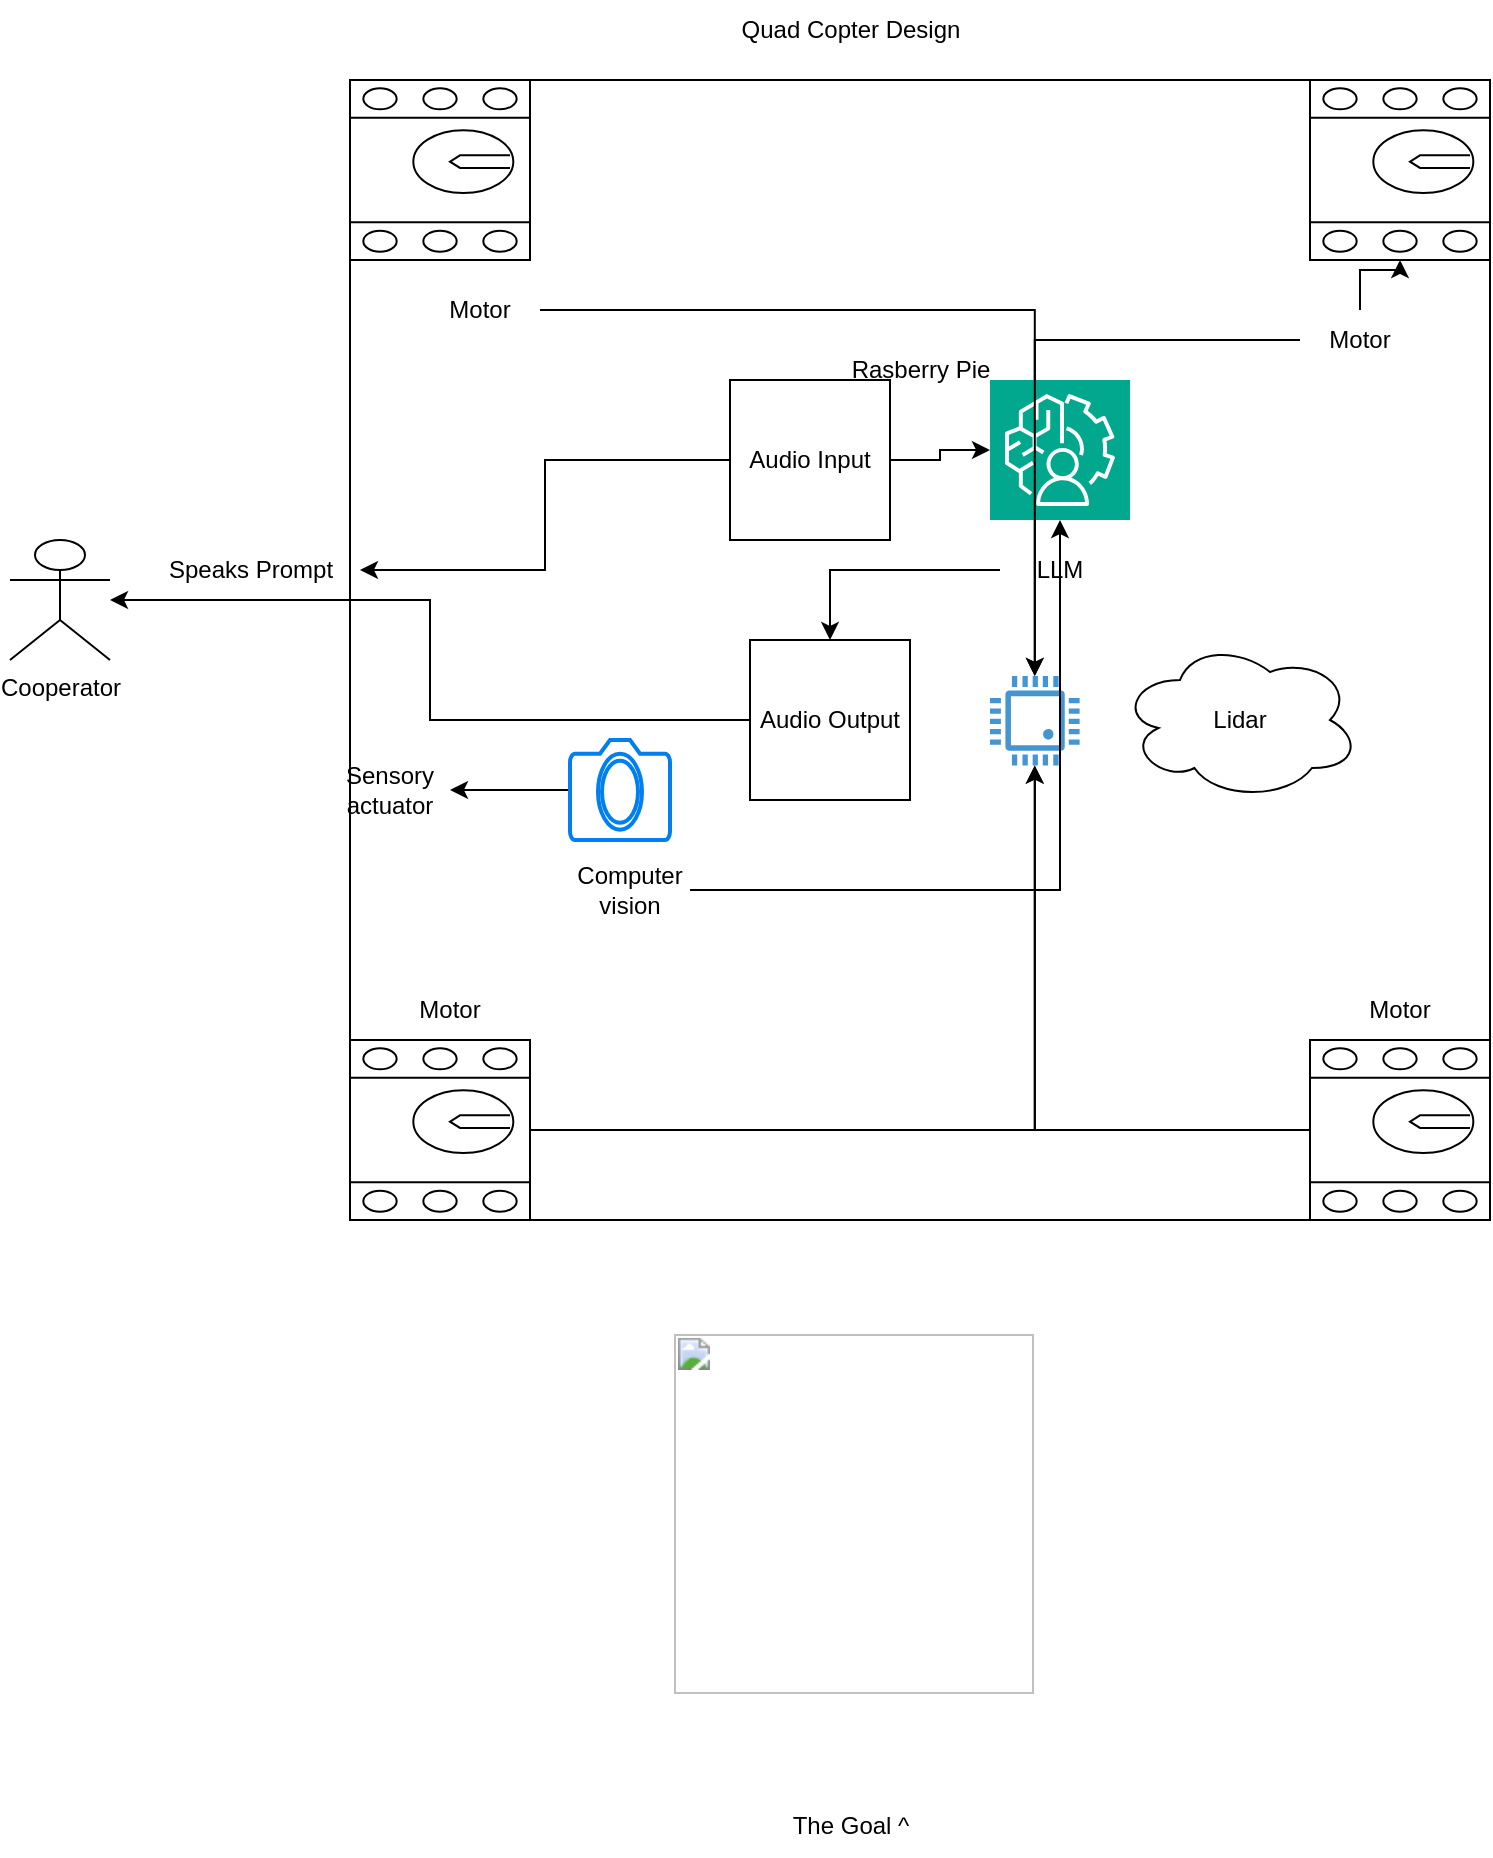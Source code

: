 <mxfile version="24.7.1" type="device">
  <diagram name="Page-1" id="jIe_QgFTB2dRnkDwUdxp">
    <mxGraphModel dx="2074" dy="1122" grid="1" gridSize="10" guides="1" tooltips="1" connect="1" arrows="1" fold="1" page="1" pageScale="1" pageWidth="850" pageHeight="1100" math="0" shadow="0">
      <root>
        <mxCell id="0" />
        <mxCell id="1" parent="0" />
        <mxCell id="pi-JgDoY6IfNiMSxrpEc-32" value="" style="whiteSpace=wrap;html=1;aspect=fixed;movable=1;resizable=1;rotatable=1;deletable=1;editable=1;locked=0;connectable=1;" parent="1" vertex="1">
          <mxGeometry x="350" y="280" width="230" height="230" as="geometry" />
        </mxCell>
        <mxCell id="pi-JgDoY6IfNiMSxrpEc-14" value="" style="whiteSpace=wrap;html=1;aspect=fixed;movable=0;resizable=0;rotatable=0;deletable=0;editable=0;locked=1;connectable=0;" parent="1" vertex="1">
          <mxGeometry x="180" y="150" width="570" height="570" as="geometry" />
        </mxCell>
        <mxCell id="pi-JgDoY6IfNiMSxrpEc-2" value="Rasberry Pie" style="text;html=1;align=center;verticalAlign=middle;resizable=0;points=[];autosize=1;strokeColor=none;fillColor=none;" parent="1" vertex="1">
          <mxGeometry x="420" y="280" width="90" height="30" as="geometry" />
        </mxCell>
        <mxCell id="pi-JgDoY6IfNiMSxrpEc-4" value="Cooperator" style="shape=umlActor;verticalLabelPosition=bottom;verticalAlign=top;html=1;outlineConnect=0;" parent="1" vertex="1">
          <mxGeometry x="10" y="380" width="50" height="60" as="geometry" />
        </mxCell>
        <mxCell id="pi-JgDoY6IfNiMSxrpEc-9" value="Speaks Prompt" style="text;html=1;align=center;verticalAlign=middle;resizable=0;points=[];autosize=1;strokeColor=none;fillColor=none;" parent="1" vertex="1">
          <mxGeometry x="75" y="380" width="110" height="30" as="geometry" />
        </mxCell>
        <mxCell id="pi-JgDoY6IfNiMSxrpEc-44" style="edgeStyle=orthogonalEdgeStyle;rounded=0;orthogonalLoop=1;jettySize=auto;html=1;" parent="1" source="pi-JgDoY6IfNiMSxrpEc-17" target="pi-JgDoY6IfNiMSxrpEc-42" edge="1">
          <mxGeometry relative="1" as="geometry" />
        </mxCell>
        <mxCell id="pi-JgDoY6IfNiMSxrpEc-17" value="" style="verticalLabelPosition=bottom;dashed=0;shadow=0;html=1;align=center;verticalAlign=top;shape=mxgraph.cabinets.motor_cb_1_32a;" parent="1" vertex="1">
          <mxGeometry x="180" y="630" width="90" height="90" as="geometry" />
        </mxCell>
        <mxCell id="pi-JgDoY6IfNiMSxrpEc-18" value="Motor" style="text;html=1;align=center;verticalAlign=middle;whiteSpace=wrap;rounded=0;" parent="1" vertex="1">
          <mxGeometry x="200" y="600" width="60" height="30" as="geometry" />
        </mxCell>
        <mxCell id="pi-JgDoY6IfNiMSxrpEc-43" style="edgeStyle=orthogonalEdgeStyle;rounded=0;orthogonalLoop=1;jettySize=auto;html=1;" parent="1" source="pi-JgDoY6IfNiMSxrpEc-20" target="pi-JgDoY6IfNiMSxrpEc-42" edge="1">
          <mxGeometry relative="1" as="geometry" />
        </mxCell>
        <mxCell id="pi-JgDoY6IfNiMSxrpEc-20" value="" style="verticalLabelPosition=bottom;dashed=0;shadow=0;html=1;align=center;verticalAlign=top;shape=mxgraph.cabinets.motor_cb_1_32a;" parent="1" vertex="1">
          <mxGeometry x="660" y="630" width="90" height="90" as="geometry" />
        </mxCell>
        <mxCell id="pi-JgDoY6IfNiMSxrpEc-21" value="Motor" style="text;html=1;align=center;verticalAlign=middle;whiteSpace=wrap;rounded=0;" parent="1" vertex="1">
          <mxGeometry x="675" y="600" width="60" height="30" as="geometry" />
        </mxCell>
        <mxCell id="pi-JgDoY6IfNiMSxrpEc-23" value="" style="verticalLabelPosition=bottom;dashed=0;shadow=0;html=1;align=center;verticalAlign=top;shape=mxgraph.cabinets.motor_cb_1_32a;" parent="1" vertex="1">
          <mxGeometry x="660" y="150" width="90" height="90" as="geometry" />
        </mxCell>
        <mxCell id="pi-JgDoY6IfNiMSxrpEc-45" value="" style="edgeStyle=orthogonalEdgeStyle;rounded=0;orthogonalLoop=1;jettySize=auto;html=1;" parent="1" source="pi-JgDoY6IfNiMSxrpEc-24" target="pi-JgDoY6IfNiMSxrpEc-23" edge="1">
          <mxGeometry relative="1" as="geometry" />
        </mxCell>
        <mxCell id="pi-JgDoY6IfNiMSxrpEc-46" style="edgeStyle=orthogonalEdgeStyle;rounded=0;orthogonalLoop=1;jettySize=auto;html=1;" parent="1" source="pi-JgDoY6IfNiMSxrpEc-24" target="pi-JgDoY6IfNiMSxrpEc-42" edge="1">
          <mxGeometry relative="1" as="geometry" />
        </mxCell>
        <mxCell id="pi-JgDoY6IfNiMSxrpEc-24" value="Motor" style="text;html=1;align=center;verticalAlign=middle;whiteSpace=wrap;rounded=0;" parent="1" vertex="1">
          <mxGeometry x="655" y="265" width="60" height="30" as="geometry" />
        </mxCell>
        <mxCell id="pi-JgDoY6IfNiMSxrpEc-33" value="" style="edgeStyle=orthogonalEdgeStyle;rounded=0;orthogonalLoop=1;jettySize=auto;html=1;" parent="1" source="pi-JgDoY6IfNiMSxrpEc-34" target="pi-JgDoY6IfNiMSxrpEc-35" edge="1">
          <mxGeometry relative="1" as="geometry" />
        </mxCell>
        <mxCell id="pi-JgDoY6IfNiMSxrpEc-48" style="edgeStyle=orthogonalEdgeStyle;rounded=0;orthogonalLoop=1;jettySize=auto;html=1;" parent="1" source="pi-JgDoY6IfNiMSxrpEc-34" target="pi-JgDoY6IfNiMSxrpEc-9" edge="1">
          <mxGeometry relative="1" as="geometry" />
        </mxCell>
        <mxCell id="pi-JgDoY6IfNiMSxrpEc-34" value="Audio Input" style="whiteSpace=wrap;html=1;aspect=fixed;movable=1;resizable=1;rotatable=1;deletable=1;editable=1;locked=0;connectable=1;" parent="1" vertex="1">
          <mxGeometry x="370" y="300" width="80" height="80" as="geometry" />
        </mxCell>
        <mxCell id="pi-JgDoY6IfNiMSxrpEc-35" value="" style="sketch=0;points=[[0,0,0],[0.25,0,0],[0.5,0,0],[0.75,0,0],[1,0,0],[0,1,0],[0.25,1,0],[0.5,1,0],[0.75,1,0],[1,1,0],[0,0.25,0],[0,0.5,0],[0,0.75,0],[1,0.25,0],[1,0.5,0],[1,0.75,0]];outlineConnect=0;fontColor=#232F3E;fillColor=#01A88D;strokeColor=#ffffff;dashed=0;verticalLabelPosition=bottom;verticalAlign=top;align=center;html=1;fontSize=12;fontStyle=0;aspect=fixed;shape=mxgraph.aws4.resourceIcon;resIcon=mxgraph.aws4.augmented_ai;" parent="1" vertex="1">
          <mxGeometry x="500" y="300" width="70" height="70" as="geometry" />
        </mxCell>
        <mxCell id="pi-JgDoY6IfNiMSxrpEc-36" style="edgeStyle=orthogonalEdgeStyle;rounded=0;orthogonalLoop=1;jettySize=auto;html=1;" parent="1" source="pi-JgDoY6IfNiMSxrpEc-37" target="pi-JgDoY6IfNiMSxrpEc-38" edge="1">
          <mxGeometry relative="1" as="geometry" />
        </mxCell>
        <mxCell id="pi-JgDoY6IfNiMSxrpEc-37" value="LLM" style="text;html=1;align=center;verticalAlign=middle;whiteSpace=wrap;rounded=0;" parent="1" vertex="1">
          <mxGeometry x="505" y="380" width="60" height="30" as="geometry" />
        </mxCell>
        <mxCell id="pi-JgDoY6IfNiMSxrpEc-49" style="edgeStyle=orthogonalEdgeStyle;rounded=0;orthogonalLoop=1;jettySize=auto;html=1;" parent="1" source="pi-JgDoY6IfNiMSxrpEc-38" target="pi-JgDoY6IfNiMSxrpEc-4" edge="1">
          <mxGeometry relative="1" as="geometry" />
        </mxCell>
        <mxCell id="pi-JgDoY6IfNiMSxrpEc-38" value="Audio Output" style="whiteSpace=wrap;html=1;aspect=fixed;" parent="1" vertex="1">
          <mxGeometry x="380" y="430" width="80" height="80" as="geometry" />
        </mxCell>
        <mxCell id="pi-JgDoY6IfNiMSxrpEc-40" value="" style="verticalLabelPosition=bottom;dashed=0;shadow=0;html=1;align=center;verticalAlign=top;shape=mxgraph.cabinets.motor_cb_1_32a;" parent="1" vertex="1">
          <mxGeometry x="180" y="150" width="90" height="90" as="geometry" />
        </mxCell>
        <mxCell id="pi-JgDoY6IfNiMSxrpEc-47" style="edgeStyle=orthogonalEdgeStyle;rounded=0;orthogonalLoop=1;jettySize=auto;html=1;" parent="1" source="pi-JgDoY6IfNiMSxrpEc-41" target="pi-JgDoY6IfNiMSxrpEc-42" edge="1">
          <mxGeometry relative="1" as="geometry" />
        </mxCell>
        <mxCell id="pi-JgDoY6IfNiMSxrpEc-41" value="Motor" style="text;html=1;align=center;verticalAlign=middle;whiteSpace=wrap;rounded=0;" parent="1" vertex="1">
          <mxGeometry x="215" y="250" width="60" height="30" as="geometry" />
        </mxCell>
        <mxCell id="pi-JgDoY6IfNiMSxrpEc-42" value="" style="pointerEvents=1;shadow=0;dashed=0;html=1;strokeColor=none;fillColor=#4495D1;labelPosition=center;verticalLabelPosition=bottom;verticalAlign=top;align=center;outlineConnect=0;shape=mxgraph.veeam.cpu;" parent="1" vertex="1">
          <mxGeometry x="500" y="448" width="44.8" height="44.8" as="geometry" />
        </mxCell>
        <mxCell id="__3FkkUGiearpIQABJxI-7" style="edgeStyle=orthogonalEdgeStyle;rounded=0;orthogonalLoop=1;jettySize=auto;html=1;" edge="1" parent="1" source="__3FkkUGiearpIQABJxI-1" target="__3FkkUGiearpIQABJxI-8">
          <mxGeometry relative="1" as="geometry">
            <mxPoint x="200" y="505" as="targetPoint" />
          </mxGeometry>
        </mxCell>
        <mxCell id="__3FkkUGiearpIQABJxI-1" value="" style="html=1;verticalLabelPosition=bottom;align=center;labelBackgroundColor=#ffffff;verticalAlign=top;strokeWidth=2;strokeColor=#0080F0;shadow=0;dashed=0;shape=mxgraph.ios7.icons.camera;" vertex="1" parent="1">
          <mxGeometry x="290" y="480" width="50" height="50" as="geometry" />
        </mxCell>
        <mxCell id="__3FkkUGiearpIQABJxI-4" style="edgeStyle=orthogonalEdgeStyle;rounded=0;orthogonalLoop=1;jettySize=auto;html=1;" edge="1" parent="1" source="__3FkkUGiearpIQABJxI-3" target="pi-JgDoY6IfNiMSxrpEc-35">
          <mxGeometry relative="1" as="geometry" />
        </mxCell>
        <mxCell id="__3FkkUGiearpIQABJxI-3" value="Computer vision" style="text;html=1;align=center;verticalAlign=middle;whiteSpace=wrap;rounded=0;" vertex="1" parent="1">
          <mxGeometry x="290" y="540" width="60" height="30" as="geometry" />
        </mxCell>
        <mxCell id="__3FkkUGiearpIQABJxI-6" value="Lidar" style="ellipse;shape=cloud;whiteSpace=wrap;html=1;" vertex="1" parent="1">
          <mxGeometry x="565" y="430" width="120" height="80" as="geometry" />
        </mxCell>
        <mxCell id="__3FkkUGiearpIQABJxI-8" value="Sensory actuator" style="text;html=1;align=center;verticalAlign=middle;whiteSpace=wrap;rounded=0;" vertex="1" parent="1">
          <mxGeometry x="170" y="490" width="60" height="30" as="geometry" />
        </mxCell>
        <UserObject label="&lt;b style=&quot;font-weight:normal;&quot; id=&quot;docs-internal-guid-92284858-7fff-34c6-9a91-c9fb36644fc4&quot;&gt;&lt;span style=&quot;font-size:11pt;font-family:Arial,sans-serif;color:#000000;background-color:transparent;font-weight:400;font-style:normal;font-variant:normal;text-decoration:none;vertical-align:baseline;white-space:pre;white-space:pre-wrap;&quot;&gt;&lt;span style=&quot;border:none;display:inline-block;overflow:hidden;width:180px;height:180px;&quot;&gt;&lt;img src=&quot;https://lh7-us.googleusercontent.com/docsz/AD_4nXcubnTv8OYD4C2Q6LoCns9EASaeVS2NrV79uECHgDyoNrKY2I6_paFjjw7QtiJM4t7h8ezYFo7h-gh6Ggo8iNnPIaTe_Ch9fZAnizTdhInt8HHXObChsG9RGGenhPohbe0CD35jZ0j5BoeQLQ_3Oh8C-Go1?key=SBW7-KI0834AEUuxLm8w1g&quot; width=&quot;180&quot; height=&quot;180&quot; style=&quot;margin-left:0px;margin-top:0px;&quot;&gt;&lt;/span&gt;&lt;/span&gt;&lt;/b&gt;" link="&lt;b style=&quot;font-weight:normal;&quot; id=&quot;docs-internal-guid-92284858-7fff-34c6-9a91-c9fb36644fc4&quot;&gt;&lt;span style=&quot;font-size:11pt;font-family:Arial,sans-serif;color:#000000;background-color:transparent;font-weight:400;font-style:normal;font-variant:normal;text-decoration:none;vertical-align:baseline;white-space:pre;white-space:pre-wrap;&quot;&gt;&lt;span style=&quot;border:none;display:inline-block;overflow:hidden;width:180px;height:180px;&quot;&gt;&lt;img src=&quot;https://lh7-us.googleusercontent.com/docsz/AD_4nXcubnTv8OYD4C2Q6LoCns9EASaeVS2NrV79uECHgDyoNrKY2I6_paFjjw7QtiJM4t7h8ezYFo7h-gh6Ggo8iNnPIaTe_Ch9fZAnizTdhInt8HHXObChsG9RGGenhPohbe0CD35jZ0j5BoeQLQ_3Oh8C-Go1?key=SBW7-KI0834AEUuxLm8w1g&quot; width=&quot;180&quot; height=&quot;180&quot; style=&quot;margin-left:0px;margin-top:0px;&quot;&gt;&lt;/span&gt;&lt;/span&gt;&lt;/b&gt;" id="__3FkkUGiearpIQABJxI-9">
          <mxCell style="text;whiteSpace=wrap;html=1;" vertex="1" parent="1">
            <mxGeometry x="340" y="770" width="210" height="210" as="geometry" />
          </mxCell>
        </UserObject>
        <mxCell id="__3FkkUGiearpIQABJxI-10" value="The Goal ^" style="text;html=1;align=center;verticalAlign=middle;resizable=0;points=[];autosize=1;strokeColor=none;fillColor=none;" vertex="1" parent="1">
          <mxGeometry x="390" y="1008" width="80" height="30" as="geometry" />
        </mxCell>
        <mxCell id="__3FkkUGiearpIQABJxI-11" value="Quad Copter Design" style="text;html=1;align=center;verticalAlign=middle;resizable=0;points=[];autosize=1;strokeColor=none;fillColor=none;" vertex="1" parent="1">
          <mxGeometry x="365" y="110" width="130" height="30" as="geometry" />
        </mxCell>
      </root>
    </mxGraphModel>
  </diagram>
</mxfile>
